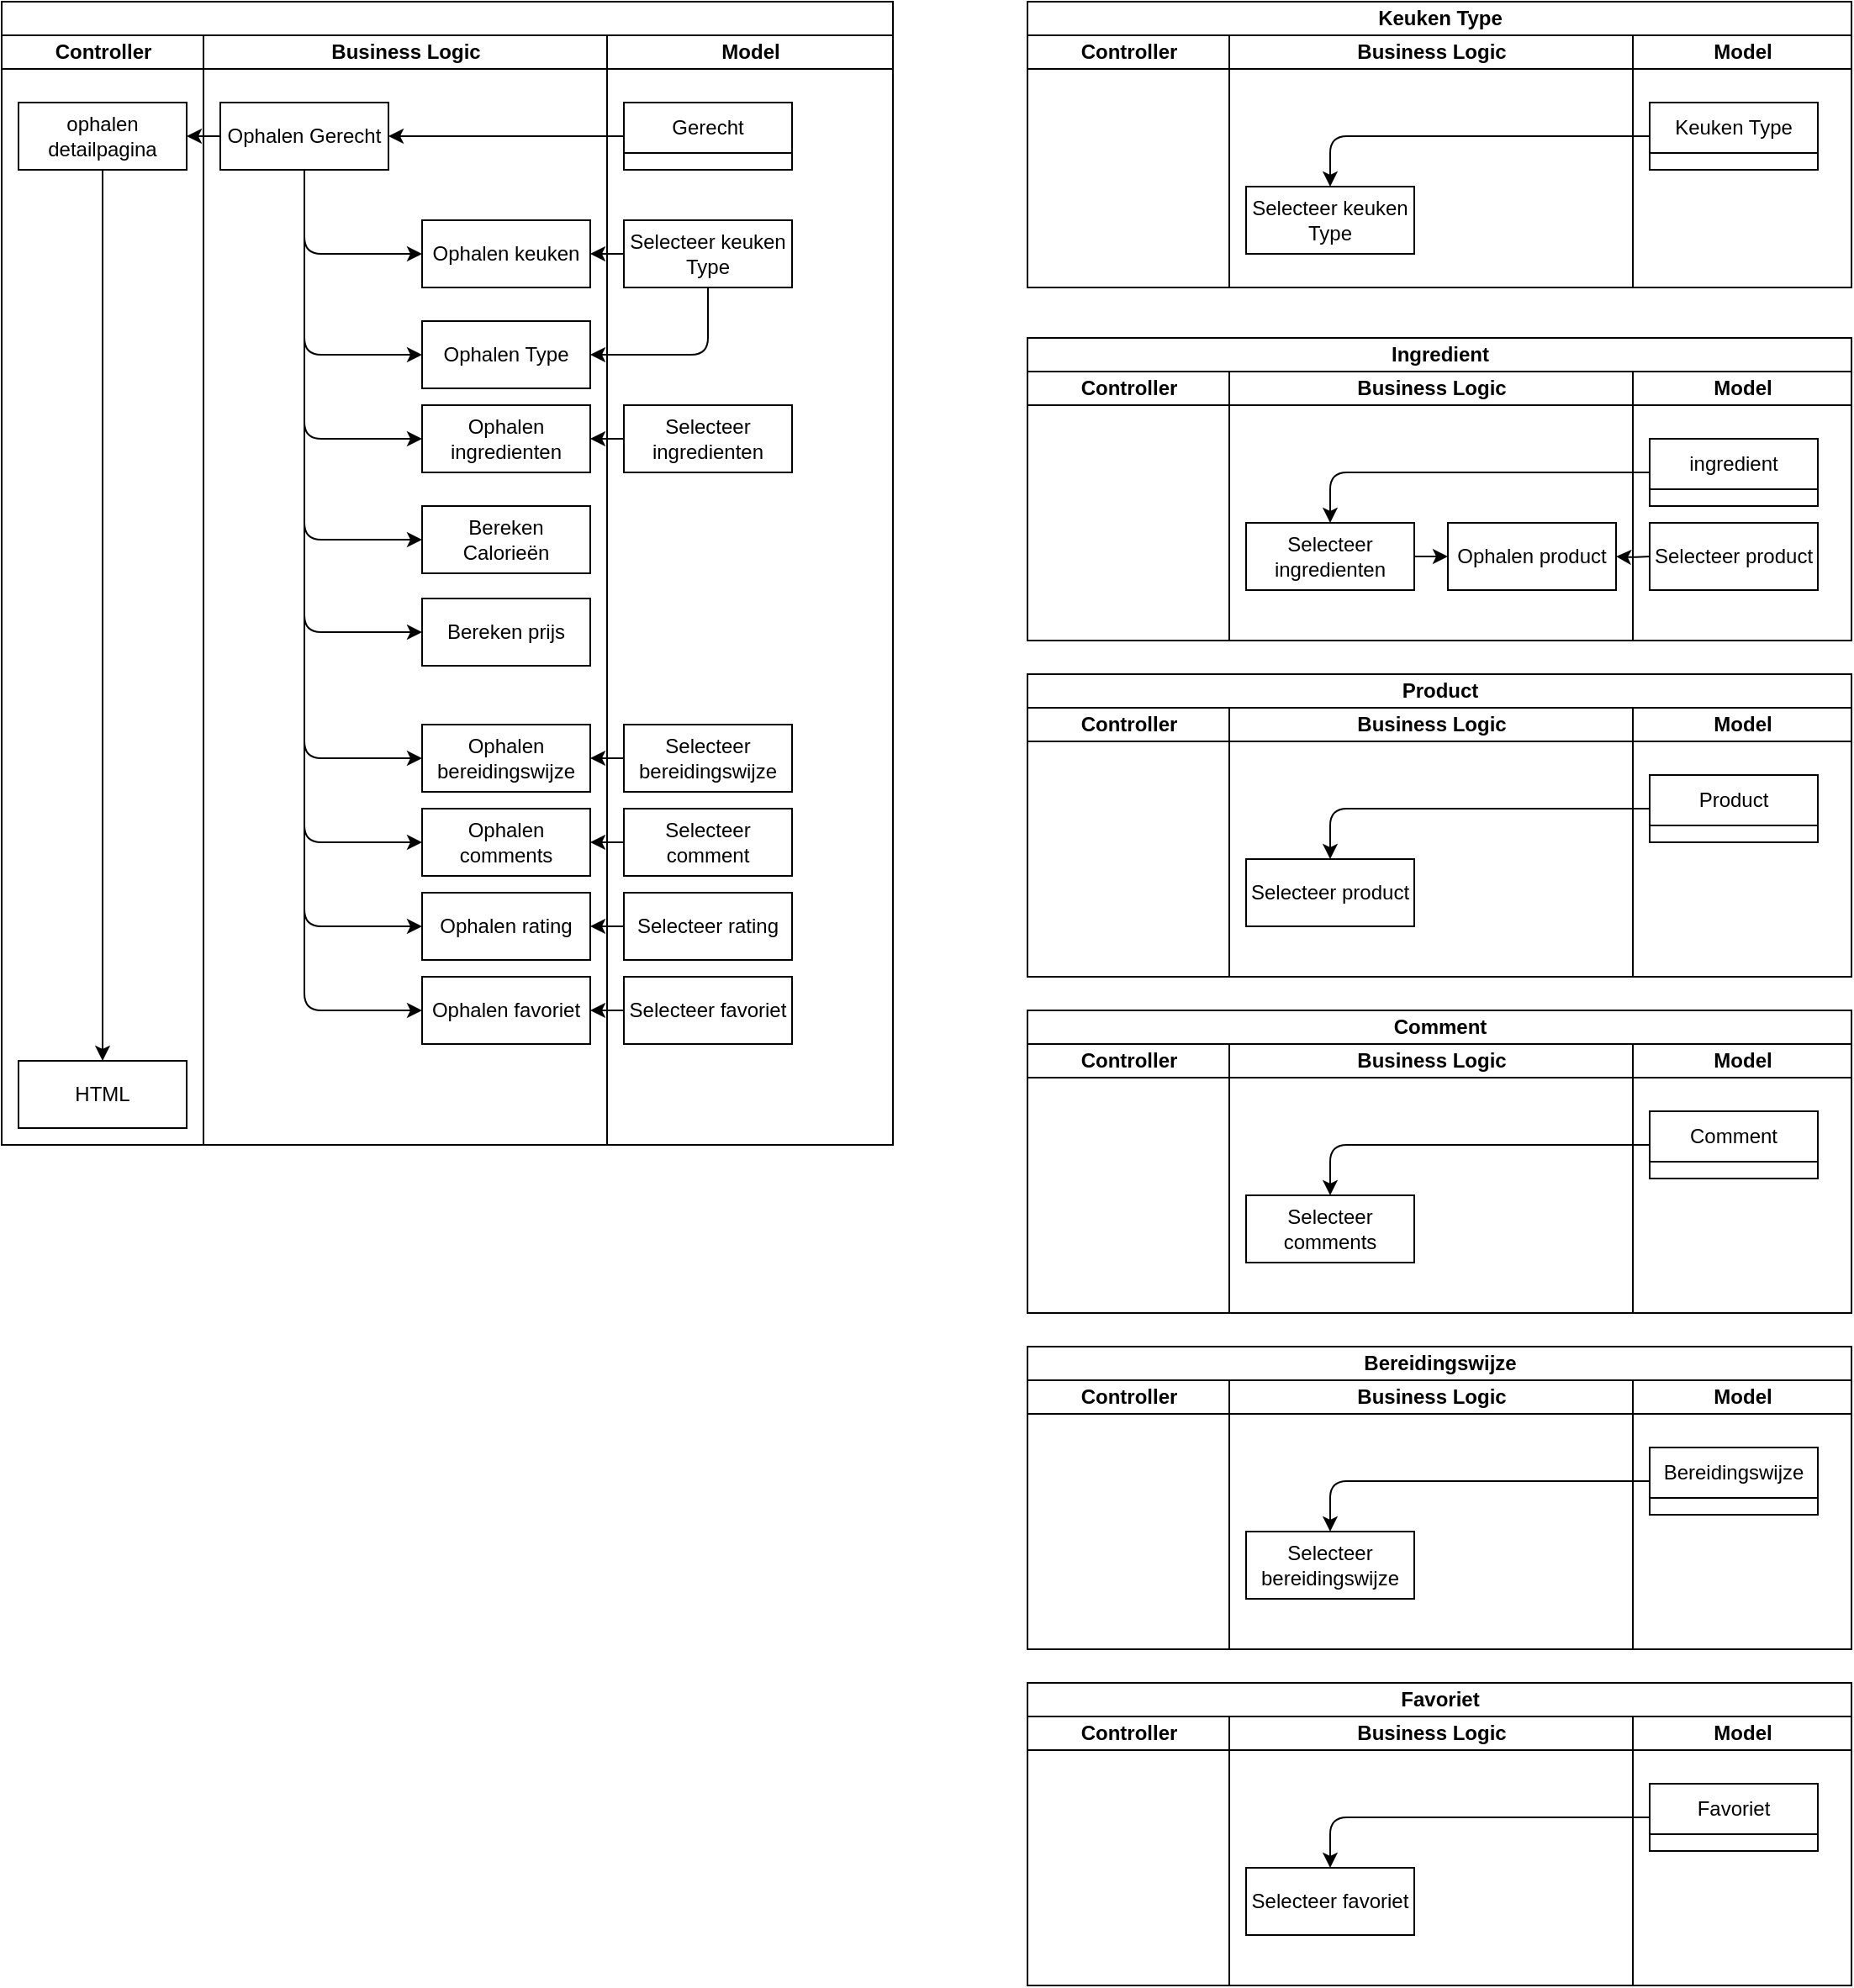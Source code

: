 <mxfile>
    <diagram id="YDH5gtgfFNlyE-vyJbpZ" name="Page-1">
        <mxGraphModel dx="797" dy="471" grid="1" gridSize="10" guides="1" tooltips="1" connect="1" arrows="1" fold="1" page="1" pageScale="1" pageWidth="850" pageHeight="1100" math="0" shadow="0">
            <root>
                <mxCell id="0"/>
                <mxCell id="1" parent="0"/>
                <mxCell id="2" value="" style="swimlane;childLayout=stackLayout;resizeParent=1;resizeParentMax=0;startSize=20;html=1;" parent="1" vertex="1">
                    <mxGeometry x="10" y="30" width="530" height="680" as="geometry"/>
                </mxCell>
                <mxCell id="3" value="Controller" style="swimlane;startSize=20;html=1;" parent="2" vertex="1">
                    <mxGeometry y="20" width="120" height="660" as="geometry"/>
                </mxCell>
                <mxCell id="10" style="edgeStyle=none;html=1;" parent="3" source="4" target="9" edge="1">
                    <mxGeometry relative="1" as="geometry"/>
                </mxCell>
                <mxCell id="4" value="ophalen detailpagina" style="rounded=0;whiteSpace=wrap;html=1;" parent="3" vertex="1">
                    <mxGeometry x="10" y="40" width="100" height="40" as="geometry"/>
                </mxCell>
                <mxCell id="9" value="HTML" style="rounded=0;whiteSpace=wrap;html=1;" parent="3" vertex="1">
                    <mxGeometry x="10.0" y="610" width="100" height="40" as="geometry"/>
                </mxCell>
                <mxCell id="5" value="Business Logic" style="swimlane;startSize=20;html=1;" parent="2" vertex="1">
                    <mxGeometry x="120" y="20" width="240" height="660" as="geometry"/>
                </mxCell>
                <mxCell id="91" style="edgeStyle=orthogonalEdgeStyle;html=1;" parent="5" source="11" target="15" edge="1">
                    <mxGeometry relative="1" as="geometry">
                        <Array as="points">
                            <mxPoint x="60" y="130"/>
                        </Array>
                    </mxGeometry>
                </mxCell>
                <mxCell id="92" style="edgeStyle=orthogonalEdgeStyle;html=1;" parent="5" source="11" target="18" edge="1">
                    <mxGeometry relative="1" as="geometry">
                        <Array as="points">
                            <mxPoint x="60" y="190"/>
                        </Array>
                    </mxGeometry>
                </mxCell>
                <mxCell id="93" style="edgeStyle=orthogonalEdgeStyle;html=1;" parent="5" source="11" target="20" edge="1">
                    <mxGeometry relative="1" as="geometry">
                        <Array as="points">
                            <mxPoint x="60" y="240"/>
                        </Array>
                    </mxGeometry>
                </mxCell>
                <mxCell id="94" style="edgeStyle=orthogonalEdgeStyle;html=1;" parent="5" target="21" edge="1">
                    <mxGeometry relative="1" as="geometry">
                        <mxPoint x="60" y="220" as="sourcePoint"/>
                        <Array as="points">
                            <mxPoint x="60" y="430"/>
                        </Array>
                    </mxGeometry>
                </mxCell>
                <mxCell id="95" style="edgeStyle=orthogonalEdgeStyle;html=1;" parent="5" target="19" edge="1">
                    <mxGeometry relative="1" as="geometry">
                        <mxPoint x="60" y="220" as="sourcePoint"/>
                        <Array as="points">
                            <mxPoint x="60" y="480"/>
                        </Array>
                    </mxGeometry>
                </mxCell>
                <mxCell id="96" style="edgeStyle=orthogonalEdgeStyle;html=1;" parent="5" target="22" edge="1">
                    <mxGeometry relative="1" as="geometry">
                        <mxPoint x="60" y="220" as="sourcePoint"/>
                        <Array as="points">
                            <mxPoint x="60" y="530"/>
                        </Array>
                    </mxGeometry>
                </mxCell>
                <mxCell id="97" style="edgeStyle=orthogonalEdgeStyle;html=1;" parent="5" target="23" edge="1">
                    <mxGeometry relative="1" as="geometry">
                        <mxPoint x="60" y="220" as="sourcePoint"/>
                        <Array as="points">
                            <mxPoint x="60" y="580"/>
                        </Array>
                    </mxGeometry>
                </mxCell>
                <mxCell id="107" style="edgeStyle=orthogonalEdgeStyle;html=1;" parent="5" source="11" target="105" edge="1">
                    <mxGeometry relative="1" as="geometry">
                        <Array as="points">
                            <mxPoint x="60" y="300"/>
                        </Array>
                    </mxGeometry>
                </mxCell>
                <mxCell id="108" style="edgeStyle=orthogonalEdgeStyle;html=1;" parent="5" source="11" target="106" edge="1">
                    <mxGeometry relative="1" as="geometry">
                        <Array as="points">
                            <mxPoint x="60" y="355"/>
                        </Array>
                    </mxGeometry>
                </mxCell>
                <mxCell id="11" value="Ophalen Gerecht" style="rounded=0;whiteSpace=wrap;html=1;" parent="5" vertex="1">
                    <mxGeometry x="10.0" y="40" width="100" height="40" as="geometry"/>
                </mxCell>
                <mxCell id="18" value="Ophalen Type" style="rounded=0;whiteSpace=wrap;html=1;" parent="5" vertex="1">
                    <mxGeometry x="130" y="170" width="100" height="40" as="geometry"/>
                </mxCell>
                <mxCell id="19" value="Ophalen comments" style="rounded=0;whiteSpace=wrap;html=1;" parent="5" vertex="1">
                    <mxGeometry x="130" y="460" width="100" height="40" as="geometry"/>
                </mxCell>
                <mxCell id="20" value="Ophalen ingredienten" style="rounded=0;whiteSpace=wrap;html=1;" parent="5" vertex="1">
                    <mxGeometry x="130" y="220" width="100" height="40" as="geometry"/>
                </mxCell>
                <mxCell id="21" value="Ophalen bereidingswijze" style="rounded=0;whiteSpace=wrap;html=1;" parent="5" vertex="1">
                    <mxGeometry x="130" y="410" width="100" height="40" as="geometry"/>
                </mxCell>
                <mxCell id="22" value="Ophalen rating" style="rounded=0;whiteSpace=wrap;html=1;" parent="5" vertex="1">
                    <mxGeometry x="130" y="510" width="100" height="40" as="geometry"/>
                </mxCell>
                <mxCell id="23" value="Ophalen favoriet" style="rounded=0;whiteSpace=wrap;html=1;" parent="5" vertex="1">
                    <mxGeometry x="130" y="560" width="100" height="40" as="geometry"/>
                </mxCell>
                <mxCell id="15" value="Ophalen keuken" style="rounded=0;whiteSpace=wrap;html=1;" parent="5" vertex="1">
                    <mxGeometry x="130" y="110" width="100" height="40" as="geometry"/>
                </mxCell>
                <mxCell id="105" value="Bereken Calorieën" style="rounded=0;whiteSpace=wrap;html=1;" parent="5" vertex="1">
                    <mxGeometry x="130" y="280" width="100" height="40" as="geometry"/>
                </mxCell>
                <mxCell id="106" value="Bereken prijs" style="rounded=0;whiteSpace=wrap;html=1;" parent="5" vertex="1">
                    <mxGeometry x="130" y="335" width="100" height="40" as="geometry"/>
                </mxCell>
                <mxCell id="6" value="Model" style="swimlane;startSize=20;html=1;" parent="2" vertex="1">
                    <mxGeometry x="360" y="20" width="170" height="660" as="geometry"/>
                </mxCell>
                <mxCell id="12" value="Gerecht" style="swimlane;fontStyle=0;childLayout=stackLayout;horizontal=1;startSize=30;horizontalStack=0;resizeParent=1;resizeParentMax=0;resizeLast=0;collapsible=1;marginBottom=0;whiteSpace=wrap;html=1;fontSize=12;" parent="6" vertex="1">
                    <mxGeometry x="10" y="40" width="100" height="40" as="geometry"/>
                </mxCell>
                <mxCell id="52" value="Selecteer keuken Type" style="rounded=0;whiteSpace=wrap;html=1;" parent="6" vertex="1">
                    <mxGeometry x="10" y="110" width="100" height="40" as="geometry"/>
                </mxCell>
                <mxCell id="69" style="edgeStyle=orthogonalEdgeStyle;html=1;" parent="6" source="52" edge="1">
                    <mxGeometry relative="1" as="geometry">
                        <mxPoint x="-10" y="190" as="targetPoint"/>
                        <mxPoint x="10" y="190" as="sourcePoint"/>
                        <Array as="points">
                            <mxPoint x="60" y="190"/>
                        </Array>
                    </mxGeometry>
                </mxCell>
                <mxCell id="81" value="Selecteer ingredienten" style="rounded=0;whiteSpace=wrap;html=1;" parent="6" vertex="1">
                    <mxGeometry x="10" y="220" width="100" height="40" as="geometry"/>
                </mxCell>
                <mxCell id="82" style="edgeStyle=orthogonalEdgeStyle;html=1;" parent="6" source="81" edge="1">
                    <mxGeometry relative="1" as="geometry">
                        <mxPoint x="-10" y="240" as="targetPoint"/>
                    </mxGeometry>
                </mxCell>
                <mxCell id="83" value="Selecteer bereidingswijze" style="rounded=0;whiteSpace=wrap;html=1;" parent="6" vertex="1">
                    <mxGeometry x="10" y="410" width="100" height="40" as="geometry"/>
                </mxCell>
                <mxCell id="84" style="edgeStyle=orthogonalEdgeStyle;html=1;" parent="6" source="83" edge="1">
                    <mxGeometry relative="1" as="geometry">
                        <mxPoint x="-10" y="430" as="targetPoint"/>
                    </mxGeometry>
                </mxCell>
                <mxCell id="85" value="Selecteer comment" style="rounded=0;whiteSpace=wrap;html=1;" parent="6" vertex="1">
                    <mxGeometry x="10" y="460" width="100" height="40" as="geometry"/>
                </mxCell>
                <mxCell id="86" style="edgeStyle=orthogonalEdgeStyle;html=1;" parent="6" source="85" edge="1">
                    <mxGeometry relative="1" as="geometry">
                        <mxPoint x="-10" y="480" as="targetPoint"/>
                    </mxGeometry>
                </mxCell>
                <mxCell id="87" value="Selecteer rating" style="rounded=0;whiteSpace=wrap;html=1;" parent="6" vertex="1">
                    <mxGeometry x="10" y="510" width="100" height="40" as="geometry"/>
                </mxCell>
                <mxCell id="88" style="edgeStyle=orthogonalEdgeStyle;html=1;" parent="6" source="87" edge="1">
                    <mxGeometry relative="1" as="geometry">
                        <mxPoint x="-10" y="530" as="targetPoint"/>
                    </mxGeometry>
                </mxCell>
                <mxCell id="89" value="Selecteer favoriet" style="rounded=0;whiteSpace=wrap;html=1;" parent="6" vertex="1">
                    <mxGeometry x="10" y="560" width="100" height="40" as="geometry"/>
                </mxCell>
                <mxCell id="90" style="edgeStyle=orthogonalEdgeStyle;html=1;" parent="6" source="89" edge="1">
                    <mxGeometry relative="1" as="geometry">
                        <mxPoint x="-10" y="580" as="targetPoint"/>
                    </mxGeometry>
                </mxCell>
                <mxCell id="14" style="edgeStyle=none;html=1;" parent="2" source="12" target="11" edge="1">
                    <mxGeometry relative="1" as="geometry"/>
                </mxCell>
                <mxCell id="17" style="edgeStyle=none;html=1;" parent="2" source="11" target="4" edge="1">
                    <mxGeometry relative="1" as="geometry"/>
                </mxCell>
                <mxCell id="53" style="edgeStyle=orthogonalEdgeStyle;html=1;" parent="2" source="52" target="15" edge="1">
                    <mxGeometry relative="1" as="geometry"/>
                </mxCell>
                <mxCell id="28" value="Keuken Type" style="swimlane;childLayout=stackLayout;resizeParent=1;resizeParentMax=0;startSize=20;html=1;" parent="1" vertex="1">
                    <mxGeometry x="620" y="30" width="490" height="170" as="geometry"/>
                </mxCell>
                <mxCell id="29" value="Controller" style="swimlane;startSize=20;html=1;" parent="28" vertex="1">
                    <mxGeometry y="20" width="120" height="150" as="geometry"/>
                </mxCell>
                <mxCell id="31" value="Business Logic" style="swimlane;startSize=20;html=1;" parent="28" vertex="1">
                    <mxGeometry x="120" y="20" width="240" height="150" as="geometry"/>
                </mxCell>
                <mxCell id="35" value="Selecteer keuken Type" style="rounded=0;whiteSpace=wrap;html=1;" parent="31" vertex="1">
                    <mxGeometry x="10.0" y="90" width="100" height="40" as="geometry"/>
                </mxCell>
                <mxCell id="32" value="Model" style="swimlane;startSize=20;html=1;" parent="28" vertex="1">
                    <mxGeometry x="360" y="20" width="130" height="150" as="geometry"/>
                </mxCell>
                <mxCell id="38" value="Keuken Type" style="swimlane;fontStyle=0;childLayout=stackLayout;horizontal=1;startSize=30;horizontalStack=0;resizeParent=1;resizeParentMax=0;resizeLast=0;collapsible=1;marginBottom=0;whiteSpace=wrap;html=1;fontSize=12;" parent="32" vertex="1">
                    <mxGeometry x="10.0" y="40" width="100" height="40" as="geometry"/>
                </mxCell>
                <mxCell id="39" style="edgeStyle=orthogonalEdgeStyle;html=1;" parent="28" source="38" target="35" edge="1">
                    <mxGeometry relative="1" as="geometry"/>
                </mxCell>
                <mxCell id="72" value="Ingredient" style="swimlane;childLayout=stackLayout;resizeParent=1;resizeParentMax=0;startSize=20;html=1;" parent="1" vertex="1">
                    <mxGeometry x="620" y="230" width="490" height="180" as="geometry"/>
                </mxCell>
                <mxCell id="73" value="Controller" style="swimlane;startSize=20;html=1;" parent="72" vertex="1">
                    <mxGeometry y="20" width="120" height="160" as="geometry"/>
                </mxCell>
                <mxCell id="74" value="Business Logic" style="swimlane;startSize=20;html=1;" parent="72" vertex="1">
                    <mxGeometry x="120" y="20" width="240" height="160" as="geometry"/>
                </mxCell>
                <mxCell id="100" style="edgeStyle=orthogonalEdgeStyle;html=1;" parent="74" source="75" target="98" edge="1">
                    <mxGeometry relative="1" as="geometry"/>
                </mxCell>
                <mxCell id="75" value="Selecteer ingredienten" style="rounded=0;whiteSpace=wrap;html=1;" parent="74" vertex="1">
                    <mxGeometry x="10.0" y="90" width="100" height="40" as="geometry"/>
                </mxCell>
                <mxCell id="98" value="Ophalen product" style="rounded=0;whiteSpace=wrap;html=1;" parent="74" vertex="1">
                    <mxGeometry x="130" y="90" width="100" height="40" as="geometry"/>
                </mxCell>
                <mxCell id="77" value="Model" style="swimlane;startSize=20;html=1;" parent="72" vertex="1">
                    <mxGeometry x="360" y="20" width="130" height="160" as="geometry"/>
                </mxCell>
                <mxCell id="78" value="ingredient" style="swimlane;fontStyle=0;childLayout=stackLayout;horizontal=1;startSize=30;horizontalStack=0;resizeParent=1;resizeParentMax=0;resizeLast=0;collapsible=1;marginBottom=0;whiteSpace=wrap;html=1;fontSize=12;" parent="77" vertex="1">
                    <mxGeometry x="10.0" y="40" width="100" height="40" as="geometry"/>
                </mxCell>
                <mxCell id="120" value="Selecteer product" style="rounded=0;whiteSpace=wrap;html=1;" parent="77" vertex="1">
                    <mxGeometry x="10" y="90" width="100" height="40" as="geometry"/>
                </mxCell>
                <mxCell id="79" style="edgeStyle=orthogonalEdgeStyle;html=1;" parent="72" source="78" target="75" edge="1">
                    <mxGeometry relative="1" as="geometry"/>
                </mxCell>
                <mxCell id="119" style="edgeStyle=orthogonalEdgeStyle;html=1;" parent="72" target="98" edge="1">
                    <mxGeometry relative="1" as="geometry">
                        <mxPoint x="370.0" y="130" as="sourcePoint"/>
                    </mxGeometry>
                </mxCell>
                <mxCell id="109" value="Product" style="swimlane;childLayout=stackLayout;resizeParent=1;resizeParentMax=0;startSize=20;html=1;" parent="1" vertex="1">
                    <mxGeometry x="620" y="430" width="490" height="180" as="geometry"/>
                </mxCell>
                <mxCell id="110" value="Controller" style="swimlane;startSize=20;html=1;" parent="109" vertex="1">
                    <mxGeometry y="20" width="120" height="160" as="geometry"/>
                </mxCell>
                <mxCell id="111" value="Business Logic" style="swimlane;startSize=20;html=1;" parent="109" vertex="1">
                    <mxGeometry x="120" y="20" width="240" height="160" as="geometry"/>
                </mxCell>
                <mxCell id="113" value="Selecteer product" style="rounded=0;whiteSpace=wrap;html=1;" parent="111" vertex="1">
                    <mxGeometry x="10.0" y="90" width="100" height="40" as="geometry"/>
                </mxCell>
                <mxCell id="115" value="Model" style="swimlane;startSize=20;html=1;" parent="109" vertex="1">
                    <mxGeometry x="360" y="20" width="130" height="160" as="geometry"/>
                </mxCell>
                <mxCell id="116" value="Product" style="swimlane;fontStyle=0;childLayout=stackLayout;horizontal=1;startSize=30;horizontalStack=0;resizeParent=1;resizeParentMax=0;resizeLast=0;collapsible=1;marginBottom=0;whiteSpace=wrap;html=1;fontSize=12;" parent="115" vertex="1">
                    <mxGeometry x="10.0" y="40" width="100" height="40" as="geometry"/>
                </mxCell>
                <mxCell id="117" style="edgeStyle=orthogonalEdgeStyle;html=1;" parent="109" source="116" target="113" edge="1">
                    <mxGeometry relative="1" as="geometry"/>
                </mxCell>
                <mxCell id="121" value="Comment" style="swimlane;childLayout=stackLayout;resizeParent=1;resizeParentMax=0;startSize=20;html=1;" parent="1" vertex="1">
                    <mxGeometry x="620" y="630" width="490" height="180" as="geometry"/>
                </mxCell>
                <mxCell id="122" value="Controller" style="swimlane;startSize=20;html=1;" parent="121" vertex="1">
                    <mxGeometry y="20" width="120" height="160" as="geometry"/>
                </mxCell>
                <mxCell id="123" value="Business Logic" style="swimlane;startSize=20;html=1;" parent="121" vertex="1">
                    <mxGeometry x="120" y="20" width="240" height="160" as="geometry"/>
                </mxCell>
                <mxCell id="124" value="Selecteer comments" style="rounded=0;whiteSpace=wrap;html=1;" parent="123" vertex="1">
                    <mxGeometry x="10" y="90" width="100" height="40" as="geometry"/>
                </mxCell>
                <mxCell id="125" value="Model" style="swimlane;startSize=20;html=1;" parent="121" vertex="1">
                    <mxGeometry x="360" y="20" width="130" height="160" as="geometry"/>
                </mxCell>
                <mxCell id="126" value="Comment" style="swimlane;fontStyle=0;childLayout=stackLayout;horizontal=1;startSize=30;horizontalStack=0;resizeParent=1;resizeParentMax=0;resizeLast=0;collapsible=1;marginBottom=0;whiteSpace=wrap;html=1;fontSize=12;" parent="125" vertex="1">
                    <mxGeometry x="10.0" y="40" width="100" height="40" as="geometry"/>
                </mxCell>
                <mxCell id="127" style="edgeStyle=orthogonalEdgeStyle;html=1;" parent="121" source="126" target="124" edge="1">
                    <mxGeometry relative="1" as="geometry"/>
                </mxCell>
                <mxCell id="135" value="Favoriet" style="swimlane;childLayout=stackLayout;resizeParent=1;resizeParentMax=0;startSize=20;html=1;" parent="1" vertex="1">
                    <mxGeometry x="620" y="1030" width="490" height="180" as="geometry"/>
                </mxCell>
                <mxCell id="136" value="Controller" style="swimlane;startSize=20;html=1;" parent="135" vertex="1">
                    <mxGeometry y="20" width="120" height="160" as="geometry"/>
                </mxCell>
                <mxCell id="137" value="Business Logic" style="swimlane;startSize=20;html=1;" parent="135" vertex="1">
                    <mxGeometry x="120" y="20" width="240" height="160" as="geometry"/>
                </mxCell>
                <mxCell id="138" value="Selecteer favoriet" style="rounded=0;whiteSpace=wrap;html=1;" parent="137" vertex="1">
                    <mxGeometry x="10" y="90" width="100" height="40" as="geometry"/>
                </mxCell>
                <mxCell id="139" value="Model" style="swimlane;startSize=20;html=1;" parent="135" vertex="1">
                    <mxGeometry x="360" y="20" width="130" height="160" as="geometry"/>
                </mxCell>
                <mxCell id="140" value="Favoriet" style="swimlane;fontStyle=0;childLayout=stackLayout;horizontal=1;startSize=30;horizontalStack=0;resizeParent=1;resizeParentMax=0;resizeLast=0;collapsible=1;marginBottom=0;whiteSpace=wrap;html=1;fontSize=12;" parent="139" vertex="1">
                    <mxGeometry x="10.0" y="40" width="100" height="40" as="geometry"/>
                </mxCell>
                <mxCell id="141" style="edgeStyle=orthogonalEdgeStyle;html=1;" parent="135" source="140" target="138" edge="1">
                    <mxGeometry relative="1" as="geometry"/>
                </mxCell>
                <mxCell id="142" value="Bereidingswijze" style="swimlane;childLayout=stackLayout;resizeParent=1;resizeParentMax=0;startSize=20;html=1;" parent="1" vertex="1">
                    <mxGeometry x="620" y="830" width="490" height="180" as="geometry"/>
                </mxCell>
                <mxCell id="143" value="Controller" style="swimlane;startSize=20;html=1;" parent="142" vertex="1">
                    <mxGeometry y="20" width="120" height="160" as="geometry"/>
                </mxCell>
                <mxCell id="144" value="Business Logic" style="swimlane;startSize=20;html=1;" parent="142" vertex="1">
                    <mxGeometry x="120" y="20" width="240" height="160" as="geometry"/>
                </mxCell>
                <mxCell id="145" value="Selecteer bereidingswijze" style="rounded=0;whiteSpace=wrap;html=1;" parent="144" vertex="1">
                    <mxGeometry x="10" y="90" width="100" height="40" as="geometry"/>
                </mxCell>
                <mxCell id="146" value="Model" style="swimlane;startSize=20;html=1;" parent="142" vertex="1">
                    <mxGeometry x="360" y="20" width="130" height="160" as="geometry"/>
                </mxCell>
                <mxCell id="147" value="Bereidingswijze" style="swimlane;fontStyle=0;childLayout=stackLayout;horizontal=1;startSize=30;horizontalStack=0;resizeParent=1;resizeParentMax=0;resizeLast=0;collapsible=1;marginBottom=0;whiteSpace=wrap;html=1;fontSize=12;" parent="146" vertex="1">
                    <mxGeometry x="10.0" y="40" width="100" height="40" as="geometry"/>
                </mxCell>
                <mxCell id="148" style="edgeStyle=orthogonalEdgeStyle;html=1;" parent="142" source="147" target="145" edge="1">
                    <mxGeometry relative="1" as="geometry"/>
                </mxCell>
            </root>
        </mxGraphModel>
    </diagram>
</mxfile>